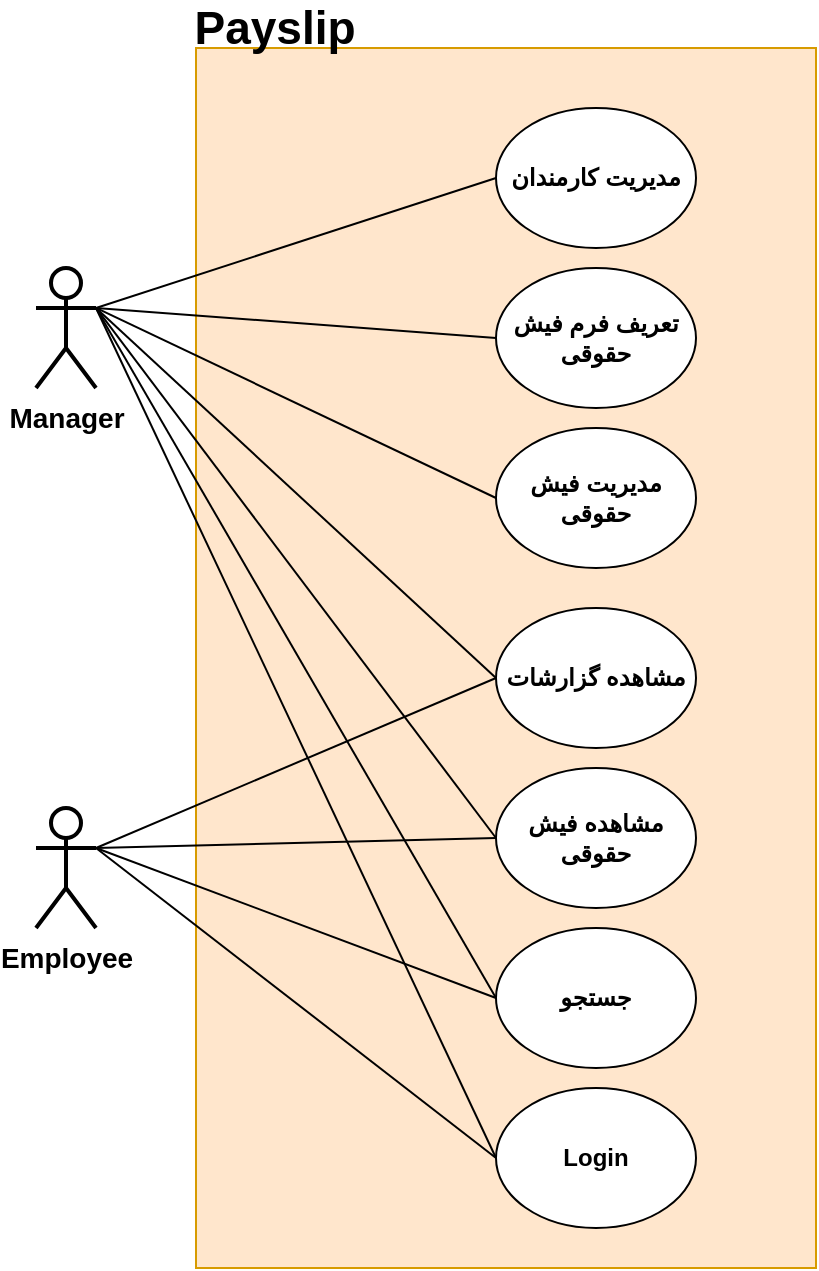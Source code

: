 <mxfile version="13.0.3" type="device" pages="2"><diagram id="s_FNzx1s9uI6dU6BnIkg" name="Level0-Use-Case"><mxGraphModel dx="1422" dy="1951" grid="1" gridSize="10" guides="1" tooltips="1" connect="1" arrows="1" fold="1" page="1" pageScale="1" pageWidth="850" pageHeight="1100" math="0" shadow="0"><root><mxCell id="bqhsrvmf-nutB7wtypz0-0"/><mxCell id="bqhsrvmf-nutB7wtypz0-1" parent="bqhsrvmf-nutB7wtypz0-0"/><mxCell id="bqhsrvmf-nutB7wtypz0-2" value="" style="rounded=0;whiteSpace=wrap;html=1;fillColor=#ffe6cc;strokeColor=#d79b00;" parent="bqhsrvmf-nutB7wtypz0-1" vertex="1"><mxGeometry x="300" y="-960" width="310" height="610" as="geometry"/></mxCell><mxCell id="bqhsrvmf-nutB7wtypz0-3" value="&lt;b&gt;&lt;font style=&quot;font-size: 14px&quot;&gt;Employee&lt;/font&gt;&lt;/b&gt;" style="shape=umlActor;verticalLabelPosition=bottom;labelBackgroundColor=#ffffff;verticalAlign=top;html=1;outlineConnect=0;strokeWidth=2;" parent="bqhsrvmf-nutB7wtypz0-1" vertex="1"><mxGeometry x="220" y="-580" width="30" height="60" as="geometry"/></mxCell><mxCell id="bqhsrvmf-nutB7wtypz0-4" value="&lt;b&gt;&lt;font style=&quot;font-size: 14px&quot;&gt;Manager&lt;/font&gt;&lt;/b&gt;" style="shape=umlActor;verticalLabelPosition=bottom;labelBackgroundColor=#ffffff;verticalAlign=top;html=1;outlineConnect=0;strokeWidth=2;" parent="bqhsrvmf-nutB7wtypz0-1" vertex="1"><mxGeometry x="220" y="-850" width="30" height="60" as="geometry"/></mxCell><mxCell id="pH9xZ24cJMjZVTml0Q5W-1" value="&lt;b&gt;مشاهده گزارشات&lt;/b&gt;" style="ellipse;whiteSpace=wrap;html=1;strokeColor=#000000;strokeWidth=1;gradientColor=none;" parent="bqhsrvmf-nutB7wtypz0-1" vertex="1"><mxGeometry x="450" y="-680" width="100" height="70" as="geometry"/></mxCell><mxCell id="pIrfce1ThzlQ_IQE3gjF-0" value="&lt;b&gt;مشاهده فیش حقوقی&lt;/b&gt;" style="ellipse;whiteSpace=wrap;html=1;strokeColor=#000000;strokeWidth=1;gradientColor=none;" parent="bqhsrvmf-nutB7wtypz0-1" vertex="1"><mxGeometry x="450" y="-600" width="100" height="70" as="geometry"/></mxCell><mxCell id="pIrfce1ThzlQ_IQE3gjF-1" value="&lt;b&gt;جستجو&lt;/b&gt;" style="ellipse;whiteSpace=wrap;html=1;strokeColor=#000000;strokeWidth=1;gradientColor=none;" parent="bqhsrvmf-nutB7wtypz0-1" vertex="1"><mxGeometry x="450" y="-520" width="100" height="70" as="geometry"/></mxCell><mxCell id="10ZRUgG-LgRW5LAdO2uA-0" value="&lt;b&gt;Login&lt;/b&gt;" style="ellipse;whiteSpace=wrap;html=1;strokeColor=#000000;strokeWidth=1;gradientColor=none;" parent="bqhsrvmf-nutB7wtypz0-1" vertex="1"><mxGeometry x="450" y="-440" width="100" height="70" as="geometry"/></mxCell><mxCell id="psYYb6HYsfXLokzZBaIr-0" value="&lt;b&gt;مدیریت فیش حقوقی&lt;/b&gt;" style="ellipse;whiteSpace=wrap;html=1;strokeColor=#000000;strokeWidth=1;gradientColor=none;" parent="bqhsrvmf-nutB7wtypz0-1" vertex="1"><mxGeometry x="450" y="-770" width="100" height="70" as="geometry"/></mxCell><mxCell id="psYYb6HYsfXLokzZBaIr-1" value="&lt;b&gt;تعریف فرم فیش حقوقی&lt;/b&gt;" style="ellipse;whiteSpace=wrap;html=1;strokeColor=#000000;strokeWidth=1;gradientColor=none;" parent="bqhsrvmf-nutB7wtypz0-1" vertex="1"><mxGeometry x="450" y="-850" width="100" height="70" as="geometry"/></mxCell><mxCell id="Ys45rShW5swhMA2F7xiB-0" value="&lt;b&gt;مدیریت کارمندان&lt;/b&gt;" style="ellipse;whiteSpace=wrap;html=1;strokeColor=#000000;strokeWidth=1;gradientColor=none;" parent="bqhsrvmf-nutB7wtypz0-1" vertex="1"><mxGeometry x="450" y="-930" width="100" height="70" as="geometry"/></mxCell><mxCell id="ml_sPcxVKX6Gqqm8j9Vf-0" value="&lt;b&gt;&lt;font style=&quot;font-size: 23px&quot;&gt;Payslip&lt;/font&gt;&lt;/b&gt;" style="text;html=1;align=center;verticalAlign=middle;resizable=0;points=[];autosize=1;" parent="bqhsrvmf-nutB7wtypz0-1" vertex="1"><mxGeometry x="289" y="-980" width="100" height="20" as="geometry"/></mxCell><mxCell id="c96b8dk3c4T7J843luB7-0" value="" style="endArrow=none;html=1;exitX=1;exitY=0.333;exitDx=0;exitDy=0;exitPerimeter=0;entryX=0;entryY=0.5;entryDx=0;entryDy=0;" parent="bqhsrvmf-nutB7wtypz0-1" source="bqhsrvmf-nutB7wtypz0-3" target="pH9xZ24cJMjZVTml0Q5W-1" edge="1"><mxGeometry width="50" height="50" relative="1" as="geometry"><mxPoint x="270" y="-630" as="sourcePoint"/><mxPoint x="320" y="-680" as="targetPoint"/></mxGeometry></mxCell><mxCell id="c96b8dk3c4T7J843luB7-1" value="" style="endArrow=none;html=1;entryX=0;entryY=0.5;entryDx=0;entryDy=0;exitX=1;exitY=0.333;exitDx=0;exitDy=0;exitPerimeter=0;" parent="bqhsrvmf-nutB7wtypz0-1" source="bqhsrvmf-nutB7wtypz0-3" target="pIrfce1ThzlQ_IQE3gjF-0" edge="1"><mxGeometry width="50" height="50" relative="1" as="geometry"><mxPoint x="240" y="-400" as="sourcePoint"/><mxPoint x="290" y="-450" as="targetPoint"/></mxGeometry></mxCell><mxCell id="c96b8dk3c4T7J843luB7-2" value="" style="endArrow=none;html=1;entryX=1;entryY=0.333;entryDx=0;entryDy=0;entryPerimeter=0;exitX=0;exitY=0.5;exitDx=0;exitDy=0;" parent="bqhsrvmf-nutB7wtypz0-1" source="pIrfce1ThzlQ_IQE3gjF-1" target="bqhsrvmf-nutB7wtypz0-3" edge="1"><mxGeometry width="50" height="50" relative="1" as="geometry"><mxPoint x="310" y="-400" as="sourcePoint"/><mxPoint x="360" y="-450" as="targetPoint"/></mxGeometry></mxCell><mxCell id="c96b8dk3c4T7J843luB7-3" value="" style="endArrow=none;html=1;entryX=0;entryY=0.5;entryDx=0;entryDy=0;exitX=1;exitY=0.333;exitDx=0;exitDy=0;exitPerimeter=0;" parent="bqhsrvmf-nutB7wtypz0-1" source="bqhsrvmf-nutB7wtypz0-3" target="10ZRUgG-LgRW5LAdO2uA-0" edge="1"><mxGeometry width="50" height="50" relative="1" as="geometry"><mxPoint x="340" y="-370" as="sourcePoint"/><mxPoint x="390" y="-420" as="targetPoint"/></mxGeometry></mxCell><mxCell id="fX3BiiwgAlWNkCHN7wQ2-0" value="" style="endArrow=none;html=1;exitX=1;exitY=0.333;exitDx=0;exitDy=0;exitPerimeter=0;entryX=0;entryY=0.5;entryDx=0;entryDy=0;" parent="bqhsrvmf-nutB7wtypz0-1" source="bqhsrvmf-nutB7wtypz0-4" target="Ys45rShW5swhMA2F7xiB-0" edge="1"><mxGeometry width="50" height="50" relative="1" as="geometry"><mxPoint x="250" y="-880" as="sourcePoint"/><mxPoint x="300" y="-930" as="targetPoint"/></mxGeometry></mxCell><mxCell id="fX3BiiwgAlWNkCHN7wQ2-1" value="" style="endArrow=none;html=1;entryX=1;entryY=0.333;entryDx=0;entryDy=0;entryPerimeter=0;exitX=0;exitY=0.5;exitDx=0;exitDy=0;" parent="bqhsrvmf-nutB7wtypz0-1" source="psYYb6HYsfXLokzZBaIr-1" target="bqhsrvmf-nutB7wtypz0-4" edge="1"><mxGeometry width="50" height="50" relative="1" as="geometry"><mxPoint x="140" y="-820" as="sourcePoint"/><mxPoint x="190" y="-870" as="targetPoint"/></mxGeometry></mxCell><mxCell id="fX3BiiwgAlWNkCHN7wQ2-2" value="" style="endArrow=none;html=1;entryX=0;entryY=0.5;entryDx=0;entryDy=0;exitX=1;exitY=0.333;exitDx=0;exitDy=0;exitPerimeter=0;" parent="bqhsrvmf-nutB7wtypz0-1" source="bqhsrvmf-nutB7wtypz0-4" target="psYYb6HYsfXLokzZBaIr-0" edge="1"><mxGeometry width="50" height="50" relative="1" as="geometry"><mxPoint x="140" y="-660" as="sourcePoint"/><mxPoint x="190" y="-710" as="targetPoint"/></mxGeometry></mxCell><mxCell id="fX3BiiwgAlWNkCHN7wQ2-3" value="" style="endArrow=none;html=1;entryX=0;entryY=0.5;entryDx=0;entryDy=0;exitX=1;exitY=0.333;exitDx=0;exitDy=0;exitPerimeter=0;" parent="bqhsrvmf-nutB7wtypz0-1" source="bqhsrvmf-nutB7wtypz0-4" target="pH9xZ24cJMjZVTml0Q5W-1" edge="1"><mxGeometry width="50" height="50" relative="1" as="geometry"><mxPoint x="230" y="-620" as="sourcePoint"/><mxPoint x="280" y="-670" as="targetPoint"/></mxGeometry></mxCell><mxCell id="fX3BiiwgAlWNkCHN7wQ2-4" value="" style="endArrow=none;html=1;entryX=0;entryY=0.5;entryDx=0;entryDy=0;exitX=1;exitY=0.333;exitDx=0;exitDy=0;exitPerimeter=0;" parent="bqhsrvmf-nutB7wtypz0-1" source="bqhsrvmf-nutB7wtypz0-4" target="pIrfce1ThzlQ_IQE3gjF-0" edge="1"><mxGeometry width="50" height="50" relative="1" as="geometry"><mxPoint x="250" y="-720" as="sourcePoint"/><mxPoint x="220" y="-680" as="targetPoint"/></mxGeometry></mxCell><mxCell id="fX3BiiwgAlWNkCHN7wQ2-5" value="" style="endArrow=none;html=1;entryX=0;entryY=0.5;entryDx=0;entryDy=0;exitX=1;exitY=0.333;exitDx=0;exitDy=0;exitPerimeter=0;" parent="bqhsrvmf-nutB7wtypz0-1" source="bqhsrvmf-nutB7wtypz0-4" target="pIrfce1ThzlQ_IQE3gjF-1" edge="1"><mxGeometry width="50" height="50" relative="1" as="geometry"><mxPoint x="220" y="-640" as="sourcePoint"/><mxPoint x="270" y="-690" as="targetPoint"/></mxGeometry></mxCell><mxCell id="fX3BiiwgAlWNkCHN7wQ2-6" value="" style="endArrow=none;html=1;entryX=0;entryY=0.5;entryDx=0;entryDy=0;exitX=1;exitY=0.333;exitDx=0;exitDy=0;exitPerimeter=0;" parent="bqhsrvmf-nutB7wtypz0-1" source="bqhsrvmf-nutB7wtypz0-4" target="10ZRUgG-LgRW5LAdO2uA-0" edge="1"><mxGeometry width="50" height="50" relative="1" as="geometry"><mxPoint x="170" y="-650" as="sourcePoint"/><mxPoint x="250" y="-830" as="targetPoint"/></mxGeometry></mxCell></root></mxGraphModel></diagram><diagram id="VGxFssc73IQeSDPDT-z2" name="Level1-Use-Case"><mxGraphModel dx="2272" dy="1951" grid="1" gridSize="10" guides="1" tooltips="1" connect="1" arrows="1" fold="1" page="1" pageScale="1" pageWidth="850" pageHeight="1100" math="0" shadow="0"><root><mxCell id="0"/><mxCell id="1" parent="0"/><mxCell id="NiipBN8bhLf4gybwdkhW-48" value="" style="rounded=0;whiteSpace=wrap;html=1;fillColor=#f8cecc;strokeColor=#b85450;" parent="1" vertex="1"><mxGeometry x="-540" y="-840" width="1110" height="1470" as="geometry"/></mxCell><mxCell id="fmG5Wwzafq42sdeBgI-B-2" value="&lt;b&gt;&lt;font style=&quot;font-size: 14px&quot;&gt;Manager&lt;/font&gt;&lt;/b&gt;" style="shape=umlActor;verticalLabelPosition=bottom;labelBackgroundColor=#ffffff;verticalAlign=top;html=1;outlineConnect=0;strokeWidth=3;" parent="1" vertex="1"><mxGeometry x="-660" y="-292" width="50" height="100" as="geometry"/></mxCell><mxCell id="fmG5Wwzafq42sdeBgI-B-4" value="&lt;b&gt;&lt;font style=&quot;font-size: 14px&quot;&gt;Employee&lt;/font&gt;&lt;/b&gt;" style="shape=umlActor;verticalLabelPosition=bottom;labelBackgroundColor=#ffffff;verticalAlign=top;html=1;outlineConnect=0;strokeWidth=3;" parent="1" vertex="1"><mxGeometry x="-660" y="360" width="50" height="100" as="geometry"/></mxCell><mxCell id="CMqNItZwTLzRrIJ6xuhP-2" value="" style="edgeStyle=orthogonalEdgeStyle;rounded=0;orthogonalLoop=1;jettySize=auto;html=1;dashed=1;startArrow=classic;startFill=1;endArrow=none;endFill=0;strokeColor=#000000;exitX=1;exitY=0.5;exitDx=0;exitDy=0;entryX=0;entryY=0.5;entryDx=0;entryDy=0;" parent="1" source="fmG5Wwzafq42sdeBgI-B-67" target="CMqNItZwTLzRrIJ6xuhP-1" edge="1"><mxGeometry relative="1" as="geometry"><Array as="points"><mxPoint x="-150" y="559"/><mxPoint x="-150" y="559"/></Array></mxGeometry></mxCell><mxCell id="CMqNItZwTLzRrIJ6xuhP-4" value="&lt;font style=&quot;font-size: 17px&quot;&gt;&amp;lt;&amp;lt;extend&amp;gt;&amp;gt;&lt;/font&gt;" style="edgeLabel;html=1;align=center;verticalAlign=middle;resizable=0;points=[];labelBackgroundColor=none;rotation=0;" parent="CMqNItZwTLzRrIJ6xuhP-2" vertex="1" connectable="0"><mxGeometry x="-0.507" y="-1" relative="1" as="geometry"><mxPoint x="26.13" y="-10.0" as="offset"/></mxGeometry></mxCell><mxCell id="fmG5Wwzafq42sdeBgI-B-7" value="&lt;span style=&quot;font-size: 14px&quot;&gt;&lt;b&gt;جستجو&lt;/b&gt;&lt;/span&gt;" style="ellipse;whiteSpace=wrap;html=1;" parent="1" vertex="1"><mxGeometry x="-388.13" y="421" width="105" height="80" as="geometry"/></mxCell><mxCell id="CMqNItZwTLzRrIJ6xuhP-1" value="&lt;span style=&quot;font-size: 14px&quot;&gt;&lt;b&gt;اطلاعات نادرست&lt;/b&gt;&lt;/span&gt;" style="ellipse;whiteSpace=wrap;html=1;" parent="1" vertex="1"><mxGeometry x="-166.25" y="519" width="117.5" height="80" as="geometry"/></mxCell><mxCell id="fmG5Wwzafq42sdeBgI-B-9" value="&lt;b&gt;&lt;font style=&quot;font-size: 14px&quot;&gt;مشاهده فیش حقوقی&lt;/font&gt;&lt;/b&gt;" style="ellipse;whiteSpace=wrap;html=1;" parent="1" vertex="1"><mxGeometry x="-390.63" y="321" width="110" height="80" as="geometry"/></mxCell><mxCell id="fmG5Wwzafq42sdeBgI-B-10" value="&lt;b&gt;&lt;font style=&quot;font-size: 14px&quot;&gt;مدیریت گزارشات&lt;/font&gt;&lt;/b&gt;" style="ellipse;whiteSpace=wrap;html=1;" parent="1" vertex="1"><mxGeometry x="-388.13" y="221" width="105" height="80" as="geometry"/></mxCell><mxCell id="fmG5Wwzafq42sdeBgI-B-56" value="" style="edgeStyle=orthogonalEdgeStyle;rounded=0;orthogonalLoop=1;jettySize=auto;html=1;endArrow=classic;endFill=1;dashed=1;fillColor=#d5e8d4;strokeColor=#000000;" parent="1" source="fmG5Wwzafq42sdeBgI-B-11" target="fmG5Wwzafq42sdeBgI-B-55" edge="1"><mxGeometry relative="1" as="geometry"/></mxCell><mxCell id="fmG5Wwzafq42sdeBgI-B-11" value="&lt;b&gt;&lt;font style=&quot;font-size: 14px&quot;&gt;مدیریت کارمندان&lt;/font&gt;&lt;/b&gt;" style="ellipse;whiteSpace=wrap;html=1;flipV=1;" parent="1" vertex="1"><mxGeometry x="-380" y="-610" width="105" height="80" as="geometry"/></mxCell><mxCell id="fmG5Wwzafq42sdeBgI-B-55" value="&lt;b&gt;&lt;font style=&quot;font-size: 14px&quot;&gt;حذف کارمندان&lt;/font&gt;&lt;/b&gt;" style="ellipse;whiteSpace=wrap;html=1;" parent="1" vertex="1"><mxGeometry x="-160" y="-610" width="105" height="80" as="geometry"/></mxCell><mxCell id="fmG5Wwzafq42sdeBgI-B-53" value="&lt;b&gt;&lt;font style=&quot;font-size: 14px&quot;&gt;ویرایش کارمندان&lt;/font&gt;&lt;/b&gt;" style="ellipse;whiteSpace=wrap;html=1;" parent="1" vertex="1"><mxGeometry x="-160" y="-520" width="105" height="80" as="geometry"/></mxCell><mxCell id="fmG5Wwzafq42sdeBgI-B-51" value="&lt;b&gt;&lt;font style=&quot;font-size: 14px&quot;&gt;افزودن کارمندان&lt;/font&gt;&lt;/b&gt;" style="ellipse;whiteSpace=wrap;html=1;" parent="1" vertex="1"><mxGeometry x="-160" y="-700" width="105" height="80" as="geometry"/></mxCell><mxCell id="CMqNItZwTLzRrIJ6xuhP-19" value="&lt;b&gt;&lt;font style=&quot;font-size: 14px&quot;&gt;افزودن کارمند بیش از تعداد مجاز&lt;/font&gt;&lt;/b&gt;" style="ellipse;whiteSpace=wrap;html=1;" parent="1" vertex="1"><mxGeometry x="115" y="-810" width="105" height="80" as="geometry"/></mxCell><mxCell id="fmG5Wwzafq42sdeBgI-B-61" value="&lt;b&gt;&lt;font style=&quot;font-size: 14px&quot;&gt;ورود فایل اطلاعات کارمندان&lt;/font&gt;&lt;/b&gt;" style="ellipse;whiteSpace=wrap;html=1;" parent="1" vertex="1"><mxGeometry x="115" y="-700" width="105" height="80" as="geometry"/></mxCell><mxCell id="CMqNItZwTLzRrIJ6xuhP-8" value="&lt;b&gt;&lt;font style=&quot;font-size: 14px&quot;&gt;&amp;nbsp;آپلود فایل با فیلدهای نامطابق با فیلدهای قبلی&lt;/font&gt;&lt;/b&gt;" style="ellipse;whiteSpace=wrap;html=1;" parent="1" vertex="1"><mxGeometry x="318.75" y="-780" width="162.5" height="80" as="geometry"/></mxCell><mxCell id="CMqNItZwTLzRrIJ6xuhP-5" value="&lt;b&gt;&lt;font style=&quot;font-size: 14px&quot;&gt;آپلود فایل با فرمت نادرست&lt;/font&gt;&lt;/b&gt;" style="ellipse;whiteSpace=wrap;html=1;" parent="1" vertex="1"><mxGeometry x="321.25" y="-316" width="160" height="80" as="geometry"/></mxCell><mxCell id="fmG5Wwzafq42sdeBgI-B-57" value="&lt;b&gt;&lt;font style=&quot;font-size: 14px&quot;&gt;ورود دستی اطلاعات کارمندان&lt;/font&gt;&lt;/b&gt;" style="ellipse;whiteSpace=wrap;html=1;" parent="1" vertex="1"><mxGeometry x="115" y="-590" width="105" height="80" as="geometry"/></mxCell><mxCell id="fmG5Wwzafq42sdeBgI-B-12" value="&lt;font style=&quot;font-size: 14px&quot;&gt;&lt;b&gt;تعریف فرم فیش حقوقی&lt;/b&gt;&lt;/font&gt;" style="ellipse;whiteSpace=wrap;html=1;flipV=1;" parent="1" vertex="1"><mxGeometry x="-380" y="-300" width="105" height="80" as="geometry"/></mxCell><mxCell id="fmG5Wwzafq42sdeBgI-B-49" value="&lt;b&gt;&lt;font style=&quot;font-size: 14px&quot;&gt;حذف فیلد&lt;/font&gt;&lt;/b&gt;" style="ellipse;whiteSpace=wrap;html=1;" parent="1" vertex="1"><mxGeometry x="-160" y="-300" width="105" height="80" as="geometry"/></mxCell><mxCell id="fmG5Wwzafq42sdeBgI-B-47" value="&lt;font style=&quot;font-size: 14px&quot;&gt;&lt;b&gt;ویرایش فیلد&lt;/b&gt;&lt;/font&gt;" style="ellipse;whiteSpace=wrap;html=1;" parent="1" vertex="1"><mxGeometry x="-160" y="-210" width="105" height="80" as="geometry"/></mxCell><mxCell id="fmG5Wwzafq42sdeBgI-B-45" value="&lt;b&gt;&lt;font style=&quot;font-size: 14px&quot;&gt;افزودن فیلد&lt;/font&gt;&lt;/b&gt;" style="ellipse;whiteSpace=wrap;html=1;" parent="1" vertex="1"><mxGeometry x="-160.0" y="-390" width="105" height="80" as="geometry"/></mxCell><mxCell id="fmG5Wwzafq42sdeBgI-B-40" value="" style="edgeStyle=orthogonalEdgeStyle;rounded=0;orthogonalLoop=1;jettySize=auto;html=1;endArrow=classic;endFill=1;dashed=1;entryX=0;entryY=0.5;entryDx=0;entryDy=0;exitX=1;exitY=0.5;exitDx=0;exitDy=0;" parent="1" source="fmG5Wwzafq42sdeBgI-B-13" target="fmG5Wwzafq42sdeBgI-B-39" edge="1"><mxGeometry relative="1" as="geometry"><Array as="points"><mxPoint x="-220" y="50"/><mxPoint x="-220" y="50"/></Array></mxGeometry></mxCell><mxCell id="fmG5Wwzafq42sdeBgI-B-13" value="&lt;b&gt;&lt;font style=&quot;font-size: 14px&quot;&gt;مدیریت فیش حقوقی&amp;nbsp;&lt;/font&gt;&lt;/b&gt;" style="ellipse;whiteSpace=wrap;html=1;flipV=1;" parent="1" vertex="1"><mxGeometry x="-380" y="10" width="105" height="80" as="geometry"/></mxCell><mxCell id="fmG5Wwzafq42sdeBgI-B-43" value="&lt;b&gt;&lt;font style=&quot;font-size: 14px&quot;&gt;حذف فیش حقوقی&amp;nbsp;&lt;/font&gt;&lt;/b&gt;" style="ellipse;whiteSpace=wrap;html=1;" parent="1" vertex="1"><mxGeometry x="-160" y="102" width="105" height="80" as="geometry"/></mxCell><mxCell id="fmG5Wwzafq42sdeBgI-B-41" value="&lt;font style=&quot;font-size: 14px&quot;&gt;&lt;b&gt;ویرایش فیش حقوقی&lt;/b&gt;&lt;/font&gt;" style="ellipse;whiteSpace=wrap;html=1;" parent="1" vertex="1"><mxGeometry x="-160" y="-80" width="105" height="80" as="geometry"/></mxCell><mxCell id="fmG5Wwzafq42sdeBgI-B-39" value="&lt;b&gt;&lt;font style=&quot;font-size: 14px&quot;&gt;ورود فیش حقوقی&amp;nbsp;&lt;/font&gt;&lt;/b&gt;" style="ellipse;whiteSpace=wrap;html=1;" parent="1" vertex="1"><mxGeometry x="-160" y="10" width="105" height="80" as="geometry"/></mxCell><mxCell id="fmG5Wwzafq42sdeBgI-B-65" value="&lt;font style=&quot;font-size: 14px&quot;&gt;&lt;b&gt;&amp;nbsp;ورود فایل فیش حقوقی&amp;nbsp;&lt;/b&gt;&lt;/font&gt;" style="ellipse;whiteSpace=wrap;html=1;" parent="1" vertex="1"><mxGeometry x="115" y="70" width="105" height="80" as="geometry"/></mxCell><mxCell id="CMqNItZwTLzRrIJ6xuhP-11" value="&lt;b&gt;&lt;font style=&quot;font-size: 14px&quot;&gt;&amp;nbsp;آپلود فایل با فیلدهای نامطابق با فیلدهای قبلی&lt;/font&gt;&lt;/b&gt;" style="ellipse;whiteSpace=wrap;html=1;" parent="1" vertex="1"><mxGeometry x="318.75" y="160" width="161.25" height="80" as="geometry"/></mxCell><mxCell id="fmG5Wwzafq42sdeBgI-B-63" value="&lt;font style=&quot;font-size: 14px&quot;&gt;&lt;b&gt;&amp;nbsp;ورود دستی فیش حقوقی&amp;nbsp;&lt;/b&gt;&lt;/font&gt;" style="ellipse;whiteSpace=wrap;html=1;" parent="1" vertex="1"><mxGeometry x="115" y="-70" width="105" height="80" as="geometry"/></mxCell><mxCell id="fmG5Wwzafq42sdeBgI-B-67" value="&lt;b&gt;&lt;font style=&quot;font-size: 14px&quot;&gt;Login&lt;/font&gt;&lt;/b&gt;" style="ellipse;whiteSpace=wrap;html=1;" parent="1" vertex="1"><mxGeometry x="-388.13" y="519" width="105" height="80" as="geometry"/></mxCell><mxCell id="_dnuKwswZfTfh_E-O0W6-10" value="&lt;font style=&quot;font-size: 17px&quot;&gt;&amp;lt;&amp;lt;include&amp;gt;&amp;gt;&lt;/font&gt;" style="edgeLabel;html=1;align=center;verticalAlign=middle;resizable=0;points=[];labelBackgroundColor=none;rotation=0;" parent="1" vertex="1" connectable="0"><mxGeometry x="-212.0" y="-580.002" as="geometry"><mxPoint x="-10" y="1" as="offset"/></mxGeometry></mxCell><mxCell id="_dnuKwswZfTfh_E-O0W6-15" value="&lt;font style=&quot;font-size: 17px&quot;&gt;&amp;lt;&amp;lt;include&amp;gt;&amp;gt;&lt;/font&gt;" style="edgeLabel;html=1;align=center;verticalAlign=middle;resizable=0;points=[];labelBackgroundColor=none;rotation=0;" parent="1" vertex="1" connectable="0"><mxGeometry x="-210.0" y="62.998" as="geometry"><mxPoint x="-10" y="-23.33" as="offset"/></mxGeometry></mxCell><mxCell id="_dnuKwswZfTfh_E-O0W6-18" value="&lt;font style=&quot;font-size: 17px&quot;&gt;&amp;lt;&amp;lt;include&amp;gt;&amp;gt;&lt;/font&gt;" style="edgeLabel;html=1;align=center;verticalAlign=middle;resizable=0;points=[];labelBackgroundColor=none;rotation=25;" parent="1" vertex="1" connectable="0"><mxGeometry x="23.0" y="-585.0" as="geometry"><mxPoint x="-14" y="-14" as="offset"/></mxGeometry></mxCell><mxCell id="_dnuKwswZfTfh_E-O0W6-19" value="&lt;font style=&quot;font-size: 17px&quot;&gt;&amp;lt;&amp;lt;include&amp;gt;&amp;gt;&lt;/font&gt;" style="edgeLabel;html=1;align=center;verticalAlign=middle;resizable=0;points=[];labelBackgroundColor=none;rotation=0;" parent="1" vertex="1" connectable="0"><mxGeometry x="33.75" y="-648.002" as="geometry"><mxPoint x="-10" y="-23.33" as="offset"/></mxGeometry></mxCell><mxCell id="CMqNItZwTLzRrIJ6xuhP-7" value="&lt;font style=&quot;font-size: 17px&quot;&gt;&amp;lt;&amp;lt;extend&amp;gt;&amp;gt;&lt;/font&gt;" style="edgeLabel;html=1;align=center;verticalAlign=middle;resizable=0;points=[];labelBackgroundColor=none;rotation=68;" parent="1" vertex="1" connectable="0"><mxGeometry x="223.999" y="-430.001" as="geometry"><mxPoint x="-11" y="-71" as="offset"/></mxGeometry></mxCell><mxCell id="CMqNItZwTLzRrIJ6xuhP-10" value="&lt;font style=&quot;font-size: 17px&quot;&gt;&amp;lt;&amp;lt;extend&amp;gt;&amp;gt;&lt;/font&gt;" style="edgeLabel;html=1;align=center;verticalAlign=middle;resizable=0;points=[];labelBackgroundColor=none;rotation=335;" parent="1" vertex="1" connectable="0"><mxGeometry x="273.0" y="-714.0" as="geometry"><mxPoint x="-14" y="-14" as="offset"/></mxGeometry></mxCell><mxCell id="CMqNItZwTLzRrIJ6xuhP-21" value="&lt;font style=&quot;font-size: 17px&quot;&gt;&amp;lt;&amp;lt;extend&amp;gt;&amp;gt;&lt;/font&gt;" style="edgeLabel;html=1;align=center;verticalAlign=middle;resizable=0;points=[];labelBackgroundColor=none;rotation=340;" parent="1" vertex="1" connectable="0"><mxGeometry x="34.0" y="-730.0" as="geometry"><mxPoint x="-14" y="-14" as="offset"/></mxGeometry></mxCell><mxCell id="j7ry60DgVVa_Hdoc4zA4-1" value="&lt;b&gt;&lt;font style=&quot;font-size: 23px&quot;&gt;Payslip&lt;/font&gt;&lt;/b&gt;" style="text;html=1;align=center;verticalAlign=middle;resizable=0;points=[];autosize=1;" parent="1" vertex="1"><mxGeometry x="-550" y="-860" width="100" height="20" as="geometry"/></mxCell><mxCell id="NiipBN8bhLf4gybwdkhW-6" value="" style="endArrow=classic;dashed=1;html=1;exitX=1;exitY=0.5;exitDx=0;exitDy=0;endFill=1;" parent="1" source="fmG5Wwzafq42sdeBgI-B-51" target="fmG5Wwzafq42sdeBgI-B-61" edge="1"><mxGeometry width="50" height="50" relative="1" as="geometry"><mxPoint x="130" y="-420" as="sourcePoint"/><mxPoint x="180" y="-470" as="targetPoint"/></mxGeometry></mxCell><mxCell id="NiipBN8bhLf4gybwdkhW-7" value="" style="endArrow=none;dashed=1;html=1;exitX=1;exitY=1;exitDx=0;exitDy=0;entryX=0;entryY=0;entryDx=0;entryDy=0;startArrow=classic;startFill=1;" parent="1" source="fmG5Wwzafq42sdeBgI-B-61" target="CMqNItZwTLzRrIJ6xuhP-5" edge="1"><mxGeometry width="50" height="50" relative="1" as="geometry"><mxPoint x="290" y="-300" as="sourcePoint"/><mxPoint x="340" y="-350" as="targetPoint"/></mxGeometry></mxCell><mxCell id="NiipBN8bhLf4gybwdkhW-8" value="" style="endArrow=classic;dashed=1;html=1;exitX=1;exitY=1;exitDx=0;exitDy=0;entryX=0;entryY=0.5;entryDx=0;entryDy=0;endFill=1;" parent="1" source="fmG5Wwzafq42sdeBgI-B-51" target="fmG5Wwzafq42sdeBgI-B-57" edge="1"><mxGeometry width="50" height="50" relative="1" as="geometry"><mxPoint x="290" y="-270" as="sourcePoint"/><mxPoint x="120" y="-470" as="targetPoint"/></mxGeometry></mxCell><mxCell id="NiipBN8bhLf4gybwdkhW-10" value="" style="endArrow=none;dashed=1;html=1;exitX=1;exitY=0;exitDx=0;exitDy=0;entryX=0;entryY=0.5;entryDx=0;entryDy=0;startArrow=classic;startFill=1;" parent="1" source="fmG5Wwzafq42sdeBgI-B-51" target="CMqNItZwTLzRrIJ6xuhP-19" edge="1"><mxGeometry width="50" height="50" relative="1" as="geometry"><mxPoint x="290" y="-610" as="sourcePoint"/><mxPoint x="340" y="-660" as="targetPoint"/></mxGeometry></mxCell><mxCell id="NiipBN8bhLf4gybwdkhW-11" value="" style="endArrow=none;dashed=1;html=1;exitX=1;exitY=0;exitDx=0;exitDy=0;entryX=0;entryY=0.5;entryDx=0;entryDy=0;startArrow=classic;startFill=1;" parent="1" source="fmG5Wwzafq42sdeBgI-B-61" target="CMqNItZwTLzRrIJ6xuhP-8" edge="1"><mxGeometry width="50" height="50" relative="1" as="geometry"><mxPoint x="290" y="-610" as="sourcePoint"/><mxPoint x="340" y="-660" as="targetPoint"/></mxGeometry></mxCell><mxCell id="NiipBN8bhLf4gybwdkhW-13" value="" style="endArrow=none;html=1;exitX=1;exitY=0.333;exitDx=0;exitDy=0;exitPerimeter=0;entryX=0;entryY=0.5;entryDx=0;entryDy=0;" parent="1" source="fmG5Wwzafq42sdeBgI-B-2" target="fmG5Wwzafq42sdeBgI-B-11" edge="1"><mxGeometry width="50" height="50" relative="1" as="geometry"><mxPoint x="-470" y="-260" as="sourcePoint"/><mxPoint x="190" y="-460" as="targetPoint"/></mxGeometry></mxCell><mxCell id="NiipBN8bhLf4gybwdkhW-14" value="" style="endArrow=classic;dashed=1;html=1;exitX=1;exitY=0;exitDx=0;exitDy=0;entryX=0;entryY=0.5;entryDx=0;entryDy=0;endFill=1;" parent="1" source="fmG5Wwzafq42sdeBgI-B-12" target="fmG5Wwzafq42sdeBgI-B-45" edge="1"><mxGeometry width="50" height="50" relative="1" as="geometry"><mxPoint x="-250" y="-270" as="sourcePoint"/><mxPoint x="-200" y="-320" as="targetPoint"/></mxGeometry></mxCell><mxCell id="NiipBN8bhLf4gybwdkhW-15" value="&lt;font style=&quot;font-size: 17px&quot;&gt;&amp;lt;&amp;lt;include&amp;gt;&amp;gt;&lt;/font&gt;" style="edgeLabel;html=1;align=center;verticalAlign=middle;resizable=0;points=[];labelBackgroundColor=none;rotation=335;" parent="1" vertex="1" connectable="0"><mxGeometry x="-226.0" y="-322.0" as="geometry"><mxPoint x="-7.253" y="-6.223" as="offset"/></mxGeometry></mxCell><mxCell id="NiipBN8bhLf4gybwdkhW-16" value="" style="endArrow=classic;dashed=1;html=1;exitX=1;exitY=0.5;exitDx=0;exitDy=0;entryX=0;entryY=0.5;entryDx=0;entryDy=0;endFill=1;" parent="1" source="fmG5Wwzafq42sdeBgI-B-12" target="fmG5Wwzafq42sdeBgI-B-49" edge="1"><mxGeometry width="50" height="50" relative="1" as="geometry"><mxPoint x="-250" y="-190" as="sourcePoint"/><mxPoint x="-200" y="-240" as="targetPoint"/></mxGeometry></mxCell><mxCell id="NiipBN8bhLf4gybwdkhW-17" value="&lt;font style=&quot;font-size: 17px&quot;&gt;&amp;lt;&amp;lt;include&amp;gt;&amp;gt;&lt;/font&gt;" style="edgeLabel;html=1;align=center;verticalAlign=middle;resizable=0;points=[];labelBackgroundColor=none;rotation=0;" parent="1" vertex="1" connectable="0"><mxGeometry x="-210.0" y="-270.002" as="geometry"><mxPoint x="-10" y="1" as="offset"/></mxGeometry></mxCell><mxCell id="NiipBN8bhLf4gybwdkhW-18" value="" style="endArrow=classic;dashed=1;html=1;exitX=1;exitY=1;exitDx=0;exitDy=0;entryX=0;entryY=0.5;entryDx=0;entryDy=0;endFill=1;" parent="1" source="fmG5Wwzafq42sdeBgI-B-12" target="fmG5Wwzafq42sdeBgI-B-47" edge="1"><mxGeometry width="50" height="50" relative="1" as="geometry"><mxPoint x="-230" y="-120" as="sourcePoint"/><mxPoint x="-180" y="-170" as="targetPoint"/></mxGeometry></mxCell><mxCell id="NiipBN8bhLf4gybwdkhW-19" value="&lt;font style=&quot;font-size: 17px&quot;&gt;&amp;lt;&amp;lt;include&amp;gt;&amp;gt;&lt;/font&gt;" style="edgeLabel;html=1;align=center;verticalAlign=middle;resizable=0;points=[];labelBackgroundColor=none;rotation=25;" parent="1" vertex="1" connectable="0"><mxGeometry x="-220.0" y="-192.0" as="geometry"><mxPoint x="-14" y="-14" as="offset"/></mxGeometry></mxCell><mxCell id="NiipBN8bhLf4gybwdkhW-20" value="" style="endArrow=none;html=1;entryX=0;entryY=0.5;entryDx=0;entryDy=0;exitX=1;exitY=0.333;exitDx=0;exitDy=0;exitPerimeter=0;" parent="1" source="fmG5Wwzafq42sdeBgI-B-2" target="fmG5Wwzafq42sdeBgI-B-12" edge="1"><mxGeometry width="50" height="50" relative="1" as="geometry"><mxPoint x="-420" y="-190" as="sourcePoint"/><mxPoint x="-370" y="-240" as="targetPoint"/></mxGeometry></mxCell><mxCell id="NiipBN8bhLf4gybwdkhW-21" value="" style="endArrow=classic;dashed=1;html=1;exitX=1;exitY=0;exitDx=0;exitDy=0;entryX=0;entryY=0.5;entryDx=0;entryDy=0;endFill=1;" parent="1" source="fmG5Wwzafq42sdeBgI-B-13" target="fmG5Wwzafq42sdeBgI-B-41" edge="1"><mxGeometry width="50" height="50" relative="1" as="geometry"><mxPoint x="-260" y="10" as="sourcePoint"/><mxPoint x="-210" y="-40" as="targetPoint"/></mxGeometry></mxCell><mxCell id="NiipBN8bhLf4gybwdkhW-22" value="&lt;font style=&quot;font-size: 17px&quot;&gt;&amp;lt;&amp;lt;include&amp;gt;&amp;gt;&lt;/font&gt;" style="edgeLabel;html=1;align=center;verticalAlign=middle;resizable=0;points=[];labelBackgroundColor=none;rotation=335;" parent="1" vertex="1" connectable="0"><mxGeometry x="-215.0" y="-280.0" as="geometry"><mxPoint x="-122.872" y="232.258" as="offset"/></mxGeometry></mxCell><mxCell id="NiipBN8bhLf4gybwdkhW-24" value="" style="endArrow=classic;dashed=1;html=1;exitX=1;exitY=0;exitDx=0;exitDy=0;entryX=0;entryY=0.5;entryDx=0;entryDy=0;endFill=1;" parent="1" source="fmG5Wwzafq42sdeBgI-B-39" target="fmG5Wwzafq42sdeBgI-B-63" edge="1"><mxGeometry width="50" height="50" relative="1" as="geometry"><mxPoint x="90" y="180" as="sourcePoint"/><mxPoint x="140" y="130" as="targetPoint"/></mxGeometry></mxCell><mxCell id="NiipBN8bhLf4gybwdkhW-25" value="&lt;font style=&quot;font-size: 17px&quot;&gt;&amp;lt;&amp;lt;include&amp;gt;&amp;gt;&lt;/font&gt;" style="edgeLabel;html=1;align=center;verticalAlign=middle;resizable=0;points=[];labelBackgroundColor=none;rotation=345;" parent="1" vertex="1" connectable="0"><mxGeometry x="23.0" y="-7.0" as="geometry"><mxPoint x="-7.253" y="-6.223" as="offset"/></mxGeometry></mxCell><mxCell id="NiipBN8bhLf4gybwdkhW-27" value="" style="endArrow=classic;dashed=1;html=1;entryX=0;entryY=0.5;entryDx=0;entryDy=0;exitX=1;exitY=1;exitDx=0;exitDy=0;endFill=1;" parent="1" source="fmG5Wwzafq42sdeBgI-B-39" target="fmG5Wwzafq42sdeBgI-B-65" edge="1"><mxGeometry width="50" height="50" relative="1" as="geometry"><mxPoint x="-10" y="170" as="sourcePoint"/><mxPoint x="40" y="120" as="targetPoint"/></mxGeometry></mxCell><mxCell id="NiipBN8bhLf4gybwdkhW-28" value="&lt;font style=&quot;font-size: 17px&quot;&gt;&amp;lt;&amp;lt;include&amp;gt;&amp;gt;&lt;/font&gt;" style="edgeLabel;html=1;align=center;verticalAlign=middle;resizable=0;points=[];labelBackgroundColor=none;rotation=10;" parent="1" vertex="1" connectable="0"><mxGeometry x="29.0" y="102.0" as="geometry"><mxPoint x="-14" y="-14" as="offset"/></mxGeometry></mxCell><mxCell id="NiipBN8bhLf4gybwdkhW-29" value="" style="endArrow=classic;dashed=1;html=1;exitX=1;exitY=1;exitDx=0;exitDy=0;entryX=0;entryY=0.5;entryDx=0;entryDy=0;endFill=1;" parent="1" source="fmG5Wwzafq42sdeBgI-B-13" target="fmG5Wwzafq42sdeBgI-B-43" edge="1"><mxGeometry width="50" height="50" relative="1" as="geometry"><mxPoint x="-230" y="170" as="sourcePoint"/><mxPoint x="-180" y="120" as="targetPoint"/></mxGeometry></mxCell><mxCell id="NiipBN8bhLf4gybwdkhW-30" value="&lt;font style=&quot;font-size: 17px&quot;&gt;&amp;lt;&amp;lt;include&amp;gt;&amp;gt;&lt;/font&gt;" style="edgeLabel;html=1;align=center;verticalAlign=middle;resizable=0;points=[];labelBackgroundColor=none;rotation=25;" parent="1" vertex="1" connectable="0"><mxGeometry x="-215.0" y="121.0" as="geometry"><mxPoint x="-14" y="-14" as="offset"/></mxGeometry></mxCell><mxCell id="NiipBN8bhLf4gybwdkhW-31" value="" style="endArrow=none;html=1;entryX=1;entryY=0.333;entryDx=0;entryDy=0;entryPerimeter=0;exitX=0;exitY=0.5;exitDx=0;exitDy=0;" parent="1" source="fmG5Wwzafq42sdeBgI-B-13" target="fmG5Wwzafq42sdeBgI-B-2" edge="1"><mxGeometry width="50" height="50" relative="1" as="geometry"><mxPoint x="-450" y="-90" as="sourcePoint"/><mxPoint x="-480" y="-260" as="targetPoint"/></mxGeometry></mxCell><mxCell id="NiipBN8bhLf4gybwdkhW-32" value="" style="endArrow=classic;dashed=1;html=1;entryX=0;entryY=0.5;entryDx=0;entryDy=0;exitX=1;exitY=1;exitDx=0;exitDy=0;endFill=1;" parent="1" source="fmG5Wwzafq42sdeBgI-B-11" target="fmG5Wwzafq42sdeBgI-B-53" edge="1"><mxGeometry width="50" height="50" relative="1" as="geometry"><mxPoint x="-290" y="-460" as="sourcePoint"/><mxPoint x="-240" y="-510" as="targetPoint"/></mxGeometry></mxCell><mxCell id="NiipBN8bhLf4gybwdkhW-33" value="&lt;font style=&quot;font-size: 17px&quot;&gt;&amp;lt;&amp;lt;include&amp;gt;&amp;gt;&lt;/font&gt;" style="edgeLabel;html=1;align=center;verticalAlign=middle;resizable=0;points=[];labelBackgroundColor=none;rotation=25;" parent="1" vertex="1" connectable="0"><mxGeometry x="-213.0" y="-500.0" as="geometry"><mxPoint x="-14" y="-14" as="offset"/></mxGeometry></mxCell><mxCell id="NiipBN8bhLf4gybwdkhW-34" value="" style="endArrow=classic;dashed=1;html=1;exitX=1;exitY=0;exitDx=0;exitDy=0;entryX=0;entryY=0.5;entryDx=0;entryDy=0;endFill=1;" parent="1" source="fmG5Wwzafq42sdeBgI-B-11" target="fmG5Wwzafq42sdeBgI-B-51" edge="1"><mxGeometry width="50" height="50" relative="1" as="geometry"><mxPoint x="-290" y="-640" as="sourcePoint"/><mxPoint x="-240" y="-690" as="targetPoint"/></mxGeometry></mxCell><mxCell id="NiipBN8bhLf4gybwdkhW-35" value="&lt;font style=&quot;font-size: 17px&quot;&gt;&amp;lt;&amp;lt;include&amp;gt;&amp;gt;&lt;/font&gt;" style="edgeLabel;html=1;align=center;verticalAlign=middle;resizable=0;points=[];labelBackgroundColor=none;rotation=335;" parent="1" vertex="1" connectable="0"><mxGeometry x="-225.0" y="-633.0" as="geometry"><mxPoint x="-7.253" y="-6.223" as="offset"/></mxGeometry></mxCell><mxCell id="NiipBN8bhLf4gybwdkhW-36" value="&lt;font style=&quot;font-size: 17px&quot;&gt;&amp;lt;&amp;lt;extend&amp;gt;&amp;gt;&lt;/font&gt;" style="edgeLabel;html=1;align=center;verticalAlign=middle;resizable=0;points=[];labelBackgroundColor=none;rotation=293;" parent="1" vertex="1" connectable="0"><mxGeometry x="302.0" y="-92.0" as="geometry"><mxPoint x="-14" y="-14" as="offset"/></mxGeometry></mxCell><mxCell id="NiipBN8bhLf4gybwdkhW-37" value="" style="endArrow=none;dashed=1;html=1;entryX=0;entryY=0.5;entryDx=0;entryDy=0;startArrow=classic;startFill=1;" parent="1" source="fmG5Wwzafq42sdeBgI-B-65" target="CMqNItZwTLzRrIJ6xuhP-11" edge="1"><mxGeometry width="50" height="50" relative="1" as="geometry"><mxPoint x="220" y="240" as="sourcePoint"/><mxPoint x="270" y="190" as="targetPoint"/></mxGeometry></mxCell><mxCell id="NiipBN8bhLf4gybwdkhW-38" value="" style="endArrow=none;dashed=1;html=1;exitX=1;exitY=0;exitDx=0;exitDy=0;entryX=0;entryY=1;entryDx=0;entryDy=0;startArrow=classic;startFill=1;" parent="1" source="fmG5Wwzafq42sdeBgI-B-65" target="CMqNItZwTLzRrIJ6xuhP-5" edge="1"><mxGeometry width="50" height="50" relative="1" as="geometry"><mxPoint x="560" y="-290" as="sourcePoint"/><mxPoint x="610" y="-340" as="targetPoint"/></mxGeometry></mxCell><mxCell id="NiipBN8bhLf4gybwdkhW-39" value="" style="endArrow=none;html=1;exitX=1;exitY=0.333;exitDx=0;exitDy=0;exitPerimeter=0;entryX=0;entryY=0.5;entryDx=0;entryDy=0;" parent="1" source="fmG5Wwzafq42sdeBgI-B-2" target="fmG5Wwzafq42sdeBgI-B-10" edge="1"><mxGeometry width="50" height="50" relative="1" as="geometry"><mxPoint x="-550" y="-30" as="sourcePoint"/><mxPoint x="-500" y="-80" as="targetPoint"/></mxGeometry></mxCell><mxCell id="NiipBN8bhLf4gybwdkhW-41" value="" style="endArrow=none;html=1;entryX=1;entryY=0.333;entryDx=0;entryDy=0;entryPerimeter=0;exitX=0;exitY=0.5;exitDx=0;exitDy=0;" parent="1" source="fmG5Wwzafq42sdeBgI-B-9" target="fmG5Wwzafq42sdeBgI-B-2" edge="1"><mxGeometry width="50" height="50" relative="1" as="geometry"><mxPoint x="-560" y="190" as="sourcePoint"/><mxPoint x="-510" y="140" as="targetPoint"/></mxGeometry></mxCell><mxCell id="NiipBN8bhLf4gybwdkhW-42" value="" style="endArrow=none;html=1;entryX=1;entryY=0.333;entryDx=0;entryDy=0;entryPerimeter=0;exitX=0;exitY=0.5;exitDx=0;exitDy=0;" parent="1" source="fmG5Wwzafq42sdeBgI-B-7" target="fmG5Wwzafq42sdeBgI-B-2" edge="1"><mxGeometry width="50" height="50" relative="1" as="geometry"><mxPoint x="-570" y="380" as="sourcePoint"/><mxPoint x="-520" y="330" as="targetPoint"/></mxGeometry></mxCell><mxCell id="NiipBN8bhLf4gybwdkhW-43" value="" style="endArrow=none;html=1;entryX=1;entryY=0.333;entryDx=0;entryDy=0;entryPerimeter=0;exitX=0;exitY=0.5;exitDx=0;exitDy=0;" parent="1" source="fmG5Wwzafq42sdeBgI-B-67" target="fmG5Wwzafq42sdeBgI-B-2" edge="1"><mxGeometry width="50" height="50" relative="1" as="geometry"><mxPoint x="-580" y="250" as="sourcePoint"/><mxPoint x="-530" y="200" as="targetPoint"/></mxGeometry></mxCell><mxCell id="NiipBN8bhLf4gybwdkhW-44" value="" style="endArrow=none;html=1;entryX=0;entryY=0.5;entryDx=0;entryDy=0;exitX=1;exitY=0.333;exitDx=0;exitDy=0;exitPerimeter=0;" parent="1" source="fmG5Wwzafq42sdeBgI-B-4" target="fmG5Wwzafq42sdeBgI-B-10" edge="1"><mxGeometry width="50" height="50" relative="1" as="geometry"><mxPoint x="-600" y="410" as="sourcePoint"/><mxPoint x="-550" y="360" as="targetPoint"/></mxGeometry></mxCell><mxCell id="NiipBN8bhLf4gybwdkhW-45" value="" style="endArrow=none;html=1;exitX=1;exitY=0.333;exitDx=0;exitDy=0;exitPerimeter=0;entryX=0;entryY=0.5;entryDx=0;entryDy=0;" parent="1" source="fmG5Wwzafq42sdeBgI-B-4" target="fmG5Wwzafq42sdeBgI-B-9" edge="1"><mxGeometry width="50" height="50" relative="1" as="geometry"><mxPoint x="-550" y="440" as="sourcePoint"/><mxPoint x="-510" y="410" as="targetPoint"/></mxGeometry></mxCell><mxCell id="NiipBN8bhLf4gybwdkhW-46" value="" style="endArrow=none;html=1;exitX=1;exitY=0.333;exitDx=0;exitDy=0;exitPerimeter=0;entryX=0;entryY=0.5;entryDx=0;entryDy=0;" parent="1" source="fmG5Wwzafq42sdeBgI-B-4" target="fmG5Wwzafq42sdeBgI-B-7" edge="1"><mxGeometry width="50" height="50" relative="1" as="geometry"><mxPoint x="-500" y="600" as="sourcePoint"/><mxPoint x="-450" y="550" as="targetPoint"/></mxGeometry></mxCell><mxCell id="NiipBN8bhLf4gybwdkhW-47" value="" style="endArrow=none;html=1;exitX=1;exitY=0.333;exitDx=0;exitDy=0;exitPerimeter=0;entryX=0;entryY=0.5;entryDx=0;entryDy=0;" parent="1" source="fmG5Wwzafq42sdeBgI-B-4" target="fmG5Wwzafq42sdeBgI-B-67" edge="1"><mxGeometry width="50" height="50" relative="1" as="geometry"><mxPoint x="-490" y="590" as="sourcePoint"/><mxPoint x="-440" y="540" as="targetPoint"/></mxGeometry></mxCell><mxCell id="NiipBN8bhLf4gybwdkhW-49" value="&lt;font style=&quot;font-size: 17px&quot;&gt;&amp;lt;&amp;lt;extend&amp;gt;&amp;gt;&lt;/font&gt;" style="edgeLabel;html=1;align=center;verticalAlign=middle;resizable=0;points=[];labelBackgroundColor=none;rotation=31;" parent="1" vertex="1" connectable="0"><mxGeometry x="277.0" y="180.0" as="geometry"><mxPoint x="-14" y="-14" as="offset"/></mxGeometry></mxCell><mxCell id="EYbXA34oZsRqcOVokzyr-1" value="&lt;span style=&quot;font-size: 14px&quot;&gt;&lt;b&gt;اطلاعات نامعتبر&lt;/b&gt;&lt;/span&gt;" style="ellipse;whiteSpace=wrap;html=1;" vertex="1" parent="1"><mxGeometry x="-166.25" y="430" width="117.5" height="80" as="geometry"/></mxCell><mxCell id="EYbXA34oZsRqcOVokzyr-2" value="" style="endArrow=none;dashed=1;html=1;entryX=0;entryY=0.5;entryDx=0;entryDy=0;exitX=1;exitY=0;exitDx=0;exitDy=0;startArrow=classic;startFill=1;" edge="1" parent="1" source="fmG5Wwzafq42sdeBgI-B-67" target="EYbXA34oZsRqcOVokzyr-1"><mxGeometry width="50" height="50" relative="1" as="geometry"><mxPoint x="-240" y="500" as="sourcePoint"/><mxPoint x="-190" y="450" as="targetPoint"/></mxGeometry></mxCell><mxCell id="EYbXA34oZsRqcOVokzyr-3" value="&lt;font style=&quot;font-size: 17px&quot;&gt;&amp;lt;&amp;lt;extend&amp;gt;&amp;gt;&lt;/font&gt;" style="edgeLabel;html=1;align=center;verticalAlign=middle;resizable=0;points=[];labelBackgroundColor=none;rotation=335;" vertex="1" connectable="0" parent="1"><mxGeometry x="-250" y="511" as="geometry"><mxPoint x="26.13" y="-10.0" as="offset"/></mxGeometry></mxCell></root></mxGraphModel></diagram></mxfile>
